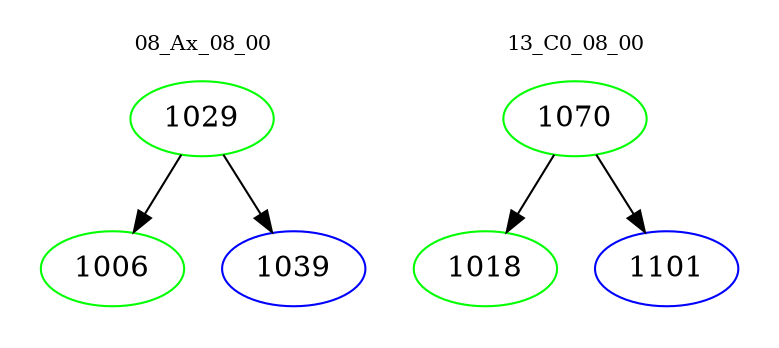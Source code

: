 digraph{
subgraph cluster_0 {
color = white
label = "08_Ax_08_00";
fontsize=10;
T0_1029 [label="1029", color="green"]
T0_1029 -> T0_1006 [color="black"]
T0_1006 [label="1006", color="green"]
T0_1029 -> T0_1039 [color="black"]
T0_1039 [label="1039", color="blue"]
}
subgraph cluster_1 {
color = white
label = "13_C0_08_00";
fontsize=10;
T1_1070 [label="1070", color="green"]
T1_1070 -> T1_1018 [color="black"]
T1_1018 [label="1018", color="green"]
T1_1070 -> T1_1101 [color="black"]
T1_1101 [label="1101", color="blue"]
}
}
